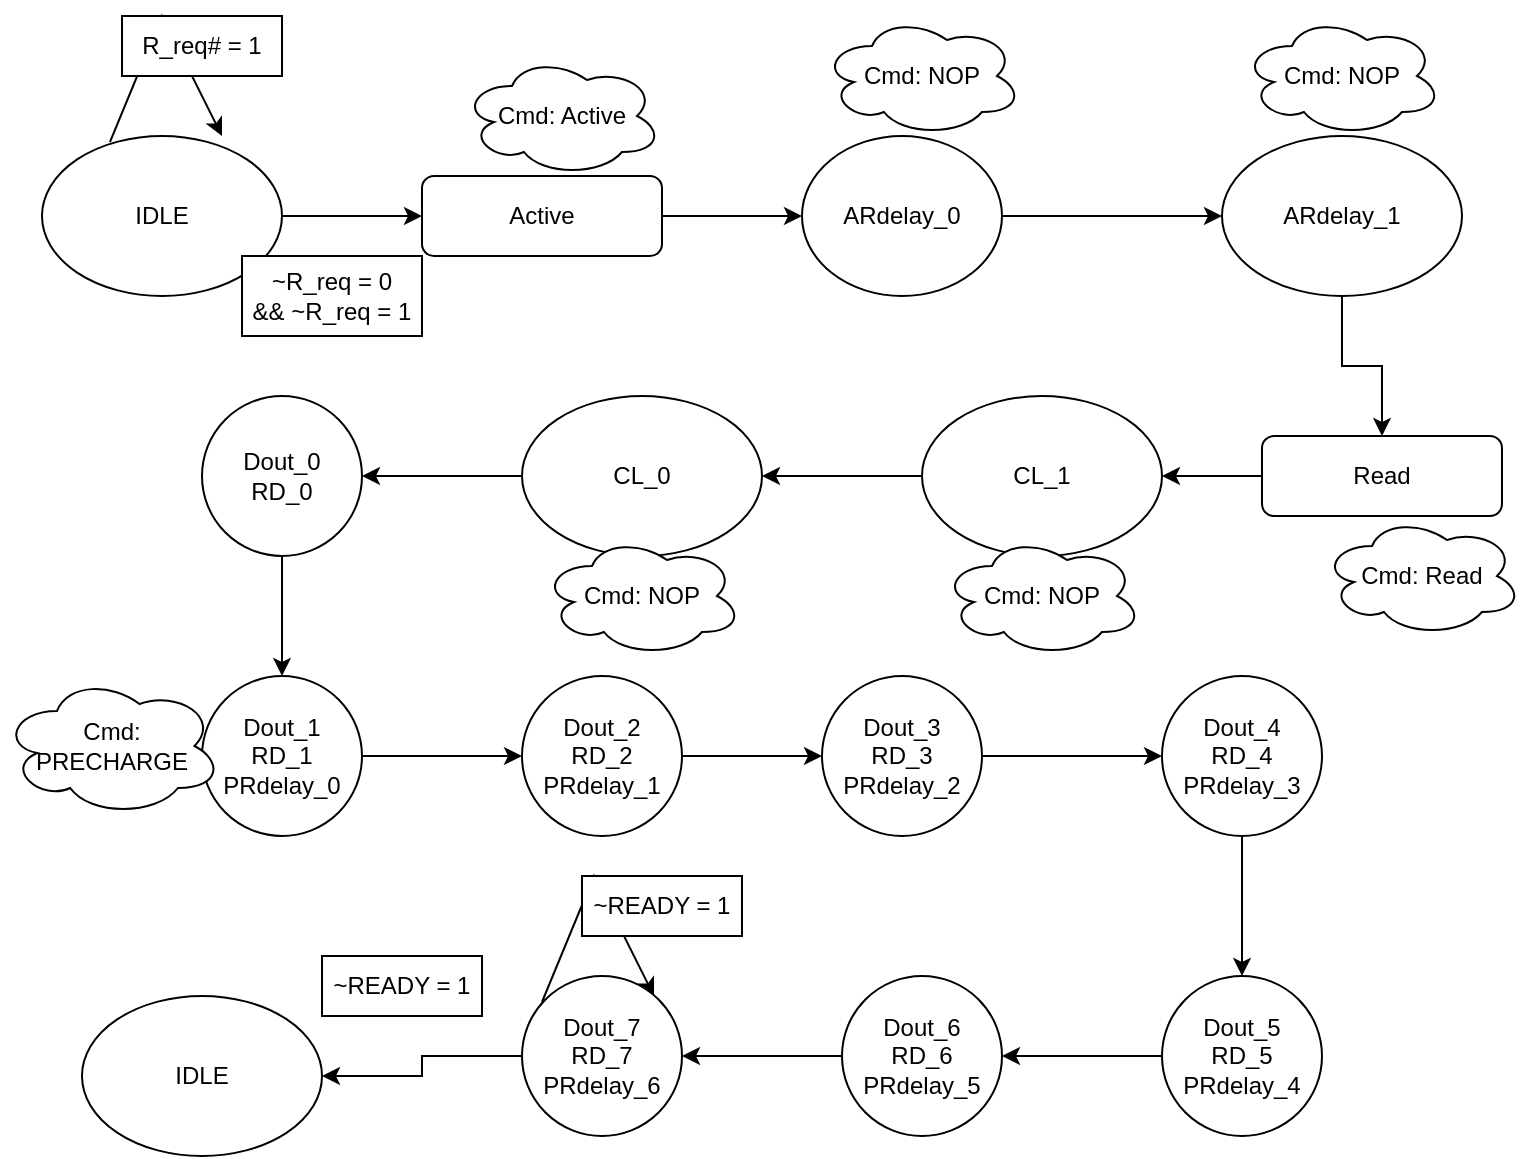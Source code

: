<mxfile version="24.2.7" type="github">
  <diagram id="C5RBs43oDa-KdzZeNtuy" name="Page-1">
    <mxGraphModel dx="2197" dy="1073" grid="1" gridSize="10" guides="1" tooltips="1" connect="1" arrows="1" fold="1" page="1" pageScale="1" pageWidth="827" pageHeight="1169" math="0" shadow="0">
      <root>
        <mxCell id="WIyWlLk6GJQsqaUBKTNV-0" />
        <mxCell id="WIyWlLk6GJQsqaUBKTNV-1" parent="WIyWlLk6GJQsqaUBKTNV-0" />
        <mxCell id="ofQ0ZVTdMToJ-DaEBlZL-5" value="" style="edgeStyle=orthogonalEdgeStyle;rounded=0;orthogonalLoop=1;jettySize=auto;html=1;" edge="1" parent="WIyWlLk6GJQsqaUBKTNV-1" source="WIyWlLk6GJQsqaUBKTNV-7" target="ofQ0ZVTdMToJ-DaEBlZL-2">
          <mxGeometry relative="1" as="geometry" />
        </mxCell>
        <mxCell id="WIyWlLk6GJQsqaUBKTNV-7" value="Active" style="rounded=1;whiteSpace=wrap;html=1;fontSize=12;glass=0;strokeWidth=1;shadow=0;" parent="WIyWlLk6GJQsqaUBKTNV-1" vertex="1">
          <mxGeometry x="200" y="110" width="120" height="40" as="geometry" />
        </mxCell>
        <mxCell id="ofQ0ZVTdMToJ-DaEBlZL-1" style="edgeStyle=orthogonalEdgeStyle;rounded=0;orthogonalLoop=1;jettySize=auto;html=1;entryX=0;entryY=0.5;entryDx=0;entryDy=0;" edge="1" parent="WIyWlLk6GJQsqaUBKTNV-1" source="ofQ0ZVTdMToJ-DaEBlZL-0" target="WIyWlLk6GJQsqaUBKTNV-7">
          <mxGeometry relative="1" as="geometry" />
        </mxCell>
        <mxCell id="ofQ0ZVTdMToJ-DaEBlZL-0" value="IDLE" style="ellipse;whiteSpace=wrap;html=1;" vertex="1" parent="WIyWlLk6GJQsqaUBKTNV-1">
          <mxGeometry x="10" y="90" width="120" height="80" as="geometry" />
        </mxCell>
        <mxCell id="ofQ0ZVTdMToJ-DaEBlZL-10" style="edgeStyle=orthogonalEdgeStyle;rounded=0;orthogonalLoop=1;jettySize=auto;html=1;entryX=0;entryY=0.5;entryDx=0;entryDy=0;" edge="1" parent="WIyWlLk6GJQsqaUBKTNV-1" source="ofQ0ZVTdMToJ-DaEBlZL-2" target="ofQ0ZVTdMToJ-DaEBlZL-4">
          <mxGeometry relative="1" as="geometry" />
        </mxCell>
        <mxCell id="ofQ0ZVTdMToJ-DaEBlZL-2" value="ARdelay_0" style="ellipse;whiteSpace=wrap;html=1;" vertex="1" parent="WIyWlLk6GJQsqaUBKTNV-1">
          <mxGeometry x="390" y="90" width="100" height="80" as="geometry" />
        </mxCell>
        <mxCell id="ofQ0ZVTdMToJ-DaEBlZL-15" value="" style="edgeStyle=orthogonalEdgeStyle;rounded=0;orthogonalLoop=1;jettySize=auto;html=1;" edge="1" parent="WIyWlLk6GJQsqaUBKTNV-1" source="ofQ0ZVTdMToJ-DaEBlZL-4" target="ofQ0ZVTdMToJ-DaEBlZL-14">
          <mxGeometry relative="1" as="geometry" />
        </mxCell>
        <mxCell id="ofQ0ZVTdMToJ-DaEBlZL-4" value="ARdelay_1" style="ellipse;whiteSpace=wrap;html=1;" vertex="1" parent="WIyWlLk6GJQsqaUBKTNV-1">
          <mxGeometry x="600" y="90" width="120" height="80" as="geometry" />
        </mxCell>
        <mxCell id="ofQ0ZVTdMToJ-DaEBlZL-7" value="" style="endArrow=classic;html=1;rounded=0;exitX=0.283;exitY=0.038;exitDx=0;exitDy=0;exitPerimeter=0;entryX=0.75;entryY=0;entryDx=0;entryDy=0;entryPerimeter=0;" edge="1" parent="WIyWlLk6GJQsqaUBKTNV-1" source="ofQ0ZVTdMToJ-DaEBlZL-0" target="ofQ0ZVTdMToJ-DaEBlZL-0">
          <mxGeometry width="50" height="50" relative="1" as="geometry">
            <mxPoint x="45" y="80" as="sourcePoint" />
            <mxPoint x="110" y="50" as="targetPoint" />
            <Array as="points">
              <mxPoint x="70" y="30" />
            </Array>
          </mxGeometry>
        </mxCell>
        <mxCell id="ofQ0ZVTdMToJ-DaEBlZL-8" value="R_req# = 1" style="rounded=0;whiteSpace=wrap;html=1;" vertex="1" parent="WIyWlLk6GJQsqaUBKTNV-1">
          <mxGeometry x="50" y="30" width="80" height="30" as="geometry" />
        </mxCell>
        <mxCell id="ofQ0ZVTdMToJ-DaEBlZL-9" value="~R_req = 0&lt;div&gt;&amp;amp;&amp;amp; ~R_req = 1&lt;/div&gt;" style="rounded=0;whiteSpace=wrap;html=1;" vertex="1" parent="WIyWlLk6GJQsqaUBKTNV-1">
          <mxGeometry x="110" y="150" width="90" height="40" as="geometry" />
        </mxCell>
        <mxCell id="ofQ0ZVTdMToJ-DaEBlZL-11" value="Cmd: Active" style="ellipse;shape=cloud;whiteSpace=wrap;html=1;" vertex="1" parent="WIyWlLk6GJQsqaUBKTNV-1">
          <mxGeometry x="220" y="50" width="100" height="60" as="geometry" />
        </mxCell>
        <mxCell id="ofQ0ZVTdMToJ-DaEBlZL-12" value="Cmd: NOP" style="ellipse;shape=cloud;whiteSpace=wrap;html=1;" vertex="1" parent="WIyWlLk6GJQsqaUBKTNV-1">
          <mxGeometry x="400" y="30" width="100" height="60" as="geometry" />
        </mxCell>
        <mxCell id="ofQ0ZVTdMToJ-DaEBlZL-13" value="Cmd: NOP" style="ellipse;shape=cloud;whiteSpace=wrap;html=1;" vertex="1" parent="WIyWlLk6GJQsqaUBKTNV-1">
          <mxGeometry x="610" y="30" width="100" height="60" as="geometry" />
        </mxCell>
        <mxCell id="ofQ0ZVTdMToJ-DaEBlZL-19" value="" style="edgeStyle=orthogonalEdgeStyle;rounded=0;orthogonalLoop=1;jettySize=auto;html=1;" edge="1" parent="WIyWlLk6GJQsqaUBKTNV-1" source="ofQ0ZVTdMToJ-DaEBlZL-14" target="ofQ0ZVTdMToJ-DaEBlZL-17">
          <mxGeometry relative="1" as="geometry" />
        </mxCell>
        <mxCell id="ofQ0ZVTdMToJ-DaEBlZL-14" value="Read" style="rounded=1;whiteSpace=wrap;html=1;fontSize=12;glass=0;strokeWidth=1;shadow=0;" vertex="1" parent="WIyWlLk6GJQsqaUBKTNV-1">
          <mxGeometry x="620" y="240" width="120" height="40" as="geometry" />
        </mxCell>
        <mxCell id="ofQ0ZVTdMToJ-DaEBlZL-16" value="Cmd: Read" style="ellipse;shape=cloud;whiteSpace=wrap;html=1;" vertex="1" parent="WIyWlLk6GJQsqaUBKTNV-1">
          <mxGeometry x="650" y="280" width="100" height="60" as="geometry" />
        </mxCell>
        <mxCell id="ofQ0ZVTdMToJ-DaEBlZL-20" value="" style="edgeStyle=orthogonalEdgeStyle;rounded=0;orthogonalLoop=1;jettySize=auto;html=1;" edge="1" parent="WIyWlLk6GJQsqaUBKTNV-1" source="ofQ0ZVTdMToJ-DaEBlZL-17" target="ofQ0ZVTdMToJ-DaEBlZL-18">
          <mxGeometry relative="1" as="geometry" />
        </mxCell>
        <mxCell id="ofQ0ZVTdMToJ-DaEBlZL-17" value="CL_1" style="ellipse;whiteSpace=wrap;html=1;" vertex="1" parent="WIyWlLk6GJQsqaUBKTNV-1">
          <mxGeometry x="450" y="220" width="120" height="80" as="geometry" />
        </mxCell>
        <mxCell id="ofQ0ZVTdMToJ-DaEBlZL-22" value="" style="edgeStyle=orthogonalEdgeStyle;rounded=0;orthogonalLoop=1;jettySize=auto;html=1;" edge="1" parent="WIyWlLk6GJQsqaUBKTNV-1" source="ofQ0ZVTdMToJ-DaEBlZL-18" target="ofQ0ZVTdMToJ-DaEBlZL-21">
          <mxGeometry relative="1" as="geometry" />
        </mxCell>
        <mxCell id="ofQ0ZVTdMToJ-DaEBlZL-18" value="CL_0" style="ellipse;whiteSpace=wrap;html=1;" vertex="1" parent="WIyWlLk6GJQsqaUBKTNV-1">
          <mxGeometry x="250" y="220" width="120" height="80" as="geometry" />
        </mxCell>
        <mxCell id="ofQ0ZVTdMToJ-DaEBlZL-24" value="" style="edgeStyle=orthogonalEdgeStyle;rounded=0;orthogonalLoop=1;jettySize=auto;html=1;" edge="1" parent="WIyWlLk6GJQsqaUBKTNV-1" source="ofQ0ZVTdMToJ-DaEBlZL-21" target="ofQ0ZVTdMToJ-DaEBlZL-23">
          <mxGeometry relative="1" as="geometry" />
        </mxCell>
        <mxCell id="ofQ0ZVTdMToJ-DaEBlZL-21" value="Dout_0&lt;div&gt;RD_0&lt;/div&gt;" style="ellipse;whiteSpace=wrap;html=1;aspect=fixed;" vertex="1" parent="WIyWlLk6GJQsqaUBKTNV-1">
          <mxGeometry x="90" y="220" width="80" height="80" as="geometry" />
        </mxCell>
        <mxCell id="ofQ0ZVTdMToJ-DaEBlZL-28" value="" style="edgeStyle=orthogonalEdgeStyle;rounded=0;orthogonalLoop=1;jettySize=auto;html=1;" edge="1" parent="WIyWlLk6GJQsqaUBKTNV-1" source="ofQ0ZVTdMToJ-DaEBlZL-23" target="ofQ0ZVTdMToJ-DaEBlZL-25">
          <mxGeometry relative="1" as="geometry" />
        </mxCell>
        <mxCell id="ofQ0ZVTdMToJ-DaEBlZL-23" value="Dout_1&lt;div&gt;RD_1&lt;/div&gt;&lt;div&gt;PRdelay_0&lt;/div&gt;" style="ellipse;whiteSpace=wrap;html=1;aspect=fixed;" vertex="1" parent="WIyWlLk6GJQsqaUBKTNV-1">
          <mxGeometry x="90" y="360" width="80" height="80" as="geometry" />
        </mxCell>
        <mxCell id="ofQ0ZVTdMToJ-DaEBlZL-30" value="" style="edgeStyle=orthogonalEdgeStyle;rounded=0;orthogonalLoop=1;jettySize=auto;html=1;" edge="1" parent="WIyWlLk6GJQsqaUBKTNV-1" source="ofQ0ZVTdMToJ-DaEBlZL-25" target="ofQ0ZVTdMToJ-DaEBlZL-29">
          <mxGeometry relative="1" as="geometry" />
        </mxCell>
        <mxCell id="ofQ0ZVTdMToJ-DaEBlZL-25" value="Dout_2&lt;div&gt;RD_2&lt;/div&gt;&lt;div&gt;PRdelay_1&lt;/div&gt;" style="ellipse;whiteSpace=wrap;html=1;aspect=fixed;" vertex="1" parent="WIyWlLk6GJQsqaUBKTNV-1">
          <mxGeometry x="250" y="360" width="80" height="80" as="geometry" />
        </mxCell>
        <mxCell id="ofQ0ZVTdMToJ-DaEBlZL-26" value="Cmd: NOP" style="ellipse;shape=cloud;whiteSpace=wrap;html=1;" vertex="1" parent="WIyWlLk6GJQsqaUBKTNV-1">
          <mxGeometry x="460" y="290" width="100" height="60" as="geometry" />
        </mxCell>
        <mxCell id="ofQ0ZVTdMToJ-DaEBlZL-27" value="Cmd: NOP" style="ellipse;shape=cloud;whiteSpace=wrap;html=1;" vertex="1" parent="WIyWlLk6GJQsqaUBKTNV-1">
          <mxGeometry x="260" y="290" width="100" height="60" as="geometry" />
        </mxCell>
        <mxCell id="ofQ0ZVTdMToJ-DaEBlZL-32" value="" style="edgeStyle=orthogonalEdgeStyle;rounded=0;orthogonalLoop=1;jettySize=auto;html=1;" edge="1" parent="WIyWlLk6GJQsqaUBKTNV-1" source="ofQ0ZVTdMToJ-DaEBlZL-29" target="ofQ0ZVTdMToJ-DaEBlZL-31">
          <mxGeometry relative="1" as="geometry" />
        </mxCell>
        <mxCell id="ofQ0ZVTdMToJ-DaEBlZL-29" value="Dout_3&lt;div&gt;RD_3&lt;/div&gt;&lt;div&gt;PRdelay_2&lt;/div&gt;" style="ellipse;whiteSpace=wrap;html=1;aspect=fixed;" vertex="1" parent="WIyWlLk6GJQsqaUBKTNV-1">
          <mxGeometry x="400" y="360" width="80" height="80" as="geometry" />
        </mxCell>
        <mxCell id="ofQ0ZVTdMToJ-DaEBlZL-35" value="" style="edgeStyle=orthogonalEdgeStyle;rounded=0;orthogonalLoop=1;jettySize=auto;html=1;" edge="1" parent="WIyWlLk6GJQsqaUBKTNV-1" source="ofQ0ZVTdMToJ-DaEBlZL-31" target="ofQ0ZVTdMToJ-DaEBlZL-34">
          <mxGeometry relative="1" as="geometry" />
        </mxCell>
        <mxCell id="ofQ0ZVTdMToJ-DaEBlZL-31" value="Dout_4&lt;div&gt;RD_4&lt;/div&gt;&lt;div&gt;PRdelay_3&lt;/div&gt;" style="ellipse;whiteSpace=wrap;html=1;aspect=fixed;" vertex="1" parent="WIyWlLk6GJQsqaUBKTNV-1">
          <mxGeometry x="570" y="360" width="80" height="80" as="geometry" />
        </mxCell>
        <mxCell id="ofQ0ZVTdMToJ-DaEBlZL-33" value="Cmd: PRECHARGE" style="ellipse;shape=cloud;whiteSpace=wrap;html=1;" vertex="1" parent="WIyWlLk6GJQsqaUBKTNV-1">
          <mxGeometry x="-10" y="360" width="110" height="70" as="geometry" />
        </mxCell>
        <mxCell id="ofQ0ZVTdMToJ-DaEBlZL-37" value="" style="edgeStyle=orthogonalEdgeStyle;rounded=0;orthogonalLoop=1;jettySize=auto;html=1;" edge="1" parent="WIyWlLk6GJQsqaUBKTNV-1" source="ofQ0ZVTdMToJ-DaEBlZL-34" target="ofQ0ZVTdMToJ-DaEBlZL-36">
          <mxGeometry relative="1" as="geometry" />
        </mxCell>
        <mxCell id="ofQ0ZVTdMToJ-DaEBlZL-34" value="Dout_5&lt;div&gt;RD_5&lt;/div&gt;&lt;div&gt;PRdelay_4&lt;/div&gt;" style="ellipse;whiteSpace=wrap;html=1;aspect=fixed;" vertex="1" parent="WIyWlLk6GJQsqaUBKTNV-1">
          <mxGeometry x="570" y="510" width="80" height="80" as="geometry" />
        </mxCell>
        <mxCell id="ofQ0ZVTdMToJ-DaEBlZL-39" value="" style="edgeStyle=orthogonalEdgeStyle;rounded=0;orthogonalLoop=1;jettySize=auto;html=1;" edge="1" parent="WIyWlLk6GJQsqaUBKTNV-1" source="ofQ0ZVTdMToJ-DaEBlZL-36" target="ofQ0ZVTdMToJ-DaEBlZL-38">
          <mxGeometry relative="1" as="geometry" />
        </mxCell>
        <mxCell id="ofQ0ZVTdMToJ-DaEBlZL-36" value="Dout_6&lt;div&gt;RD_6&lt;/div&gt;&lt;div&gt;PRdelay_5&lt;/div&gt;" style="ellipse;whiteSpace=wrap;html=1;aspect=fixed;" vertex="1" parent="WIyWlLk6GJQsqaUBKTNV-1">
          <mxGeometry x="410" y="510" width="80" height="80" as="geometry" />
        </mxCell>
        <mxCell id="ofQ0ZVTdMToJ-DaEBlZL-44" value="" style="edgeStyle=orthogonalEdgeStyle;rounded=0;orthogonalLoop=1;jettySize=auto;html=1;" edge="1" parent="WIyWlLk6GJQsqaUBKTNV-1" source="ofQ0ZVTdMToJ-DaEBlZL-38" target="ofQ0ZVTdMToJ-DaEBlZL-43">
          <mxGeometry relative="1" as="geometry" />
        </mxCell>
        <mxCell id="ofQ0ZVTdMToJ-DaEBlZL-38" value="Dout_7&lt;div&gt;RD_7&lt;/div&gt;&lt;div&gt;PRdelay_6&lt;/div&gt;" style="ellipse;whiteSpace=wrap;html=1;aspect=fixed;" vertex="1" parent="WIyWlLk6GJQsqaUBKTNV-1">
          <mxGeometry x="250" y="510" width="80" height="80" as="geometry" />
        </mxCell>
        <mxCell id="ofQ0ZVTdMToJ-DaEBlZL-40" value="" style="endArrow=classic;html=1;rounded=0;exitX=0.283;exitY=0.038;exitDx=0;exitDy=0;exitPerimeter=0;entryX=0.75;entryY=0;entryDx=0;entryDy=0;entryPerimeter=0;" edge="1" parent="WIyWlLk6GJQsqaUBKTNV-1">
          <mxGeometry width="50" height="50" relative="1" as="geometry">
            <mxPoint x="260" y="523" as="sourcePoint" />
            <mxPoint x="316" y="520" as="targetPoint" />
            <Array as="points">
              <mxPoint x="286" y="460" />
            </Array>
          </mxGeometry>
        </mxCell>
        <mxCell id="ofQ0ZVTdMToJ-DaEBlZL-41" value="~READY = 1" style="rounded=0;whiteSpace=wrap;html=1;" vertex="1" parent="WIyWlLk6GJQsqaUBKTNV-1">
          <mxGeometry x="280" y="460" width="80" height="30" as="geometry" />
        </mxCell>
        <mxCell id="ofQ0ZVTdMToJ-DaEBlZL-42" value="~READY = 1" style="rounded=0;whiteSpace=wrap;html=1;" vertex="1" parent="WIyWlLk6GJQsqaUBKTNV-1">
          <mxGeometry x="150" y="500" width="80" height="30" as="geometry" />
        </mxCell>
        <mxCell id="ofQ0ZVTdMToJ-DaEBlZL-43" value="IDLE" style="ellipse;whiteSpace=wrap;html=1;" vertex="1" parent="WIyWlLk6GJQsqaUBKTNV-1">
          <mxGeometry x="30" y="520" width="120" height="80" as="geometry" />
        </mxCell>
      </root>
    </mxGraphModel>
  </diagram>
</mxfile>

